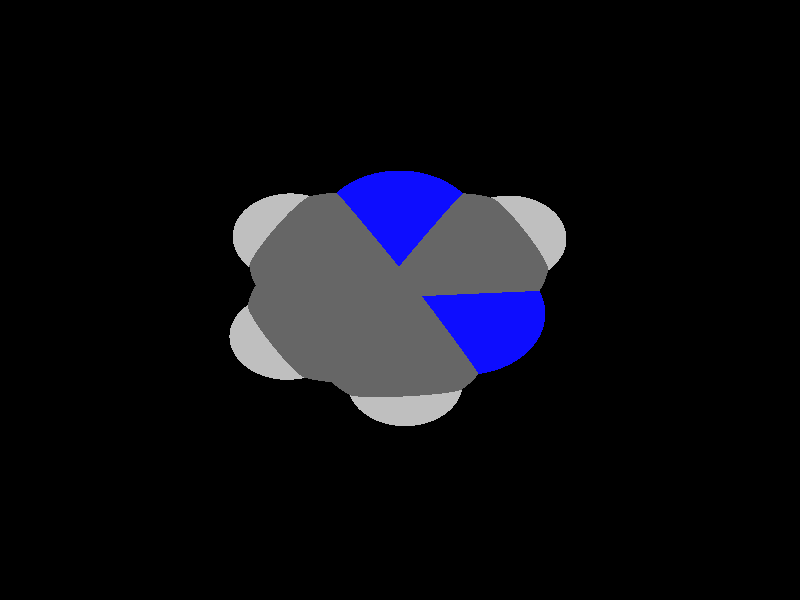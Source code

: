 global_settings {
	ambient_light rgb <0.200000002980232, 0.200000002980232, 0.200000002980232>
	max_trace_level 15
}

background { color rgb <0,0,0> }

camera {
	perspective
	location <0.87927245755283, -0.749595084914615, -20.7982925414154>
	angle 40
	up <0.764451841007682, -0.640545432969613, 0.0729035738612088>
	right <0.642254475994925, 0.766491479446761, 0> * 1
	direction <-0.0558799681858341, 0.046822646628388, 0.997338993982619> }

light_source {
	<27.5744395113001, 2.94485350231564, -23.6186414034195>
	color rgb <1, 1, 1>
	fade_distance 49.9175300484901
	fade_power 0
	spotlight
	area_light <20, 0, 0>, <0, 0, 20>, 20, 20
	circular
	orient
	point_at <-27.5744395113001, -2.94485350231564, 23.6186414034195>
}

light_source {
	<-0.165409047553927, -25.9112829670348, 13.7198829970742>
	color rgb <0.300000011920929, 0.300000011920929, 0.300000011920929> shadowless
	fade_distance 49.9175300484901
	fade_power 0
	parallel
	point_at <0.165409047553927, 25.9112829670348, -13.7198829970742>
}

#default {
	finish {ambient 0.5 diffuse 1 specular 0.2 roughness .01 metallic 1}
}

union {
cylinder {
	<1.0480646258564, -0.98468059582904, 0.178768025203382>, 	<0.422360461019265, -1.19165244209123, 0.153424805853929>, 0.075
	pigment { rgbt <0.0500000007450581, 0.0500000007450581, 1, 0> }
}
cylinder {
	<0.978048995905547, -0.771306651453379, 0.16482630995176>, 	<0.352344831068409, -0.978278497715566, 0.139483090602308>, 0.075
	pigment { rgbt <0.0500000007450581, 0.0500000007450581, 1, 0> }
}
cylinder {
	<0.422360461019265, -1.19165244209123, 0.153424805853929>, 	<-0.228958771442013, -1.40709729866122, 0.127044086174558>, 0.075
	pigment { rgbt <0.400000005960464, 0.400000005960464, 0.400000005960464, 0> }
}
cylinder {
	<0.352344831068409, -0.978278497715566, 0.139483090602308>, 	<-0.298974401392869, -1.19372335428555, 0.113102370922937>, 0.075
	pigment { rgbt <0.400000005960464, 0.400000005960464, 0.400000005960464, 0> }
}
cylinder {
	<1.01305681088097, -0.87799362364121, 0.171797167577571>, 	<1.09820482127036, -0.226361513937148, 0.145972693197286>, 0.075
	pigment { rgbt <0.0500000007450581, 0.0500000007450581, 1, 0> }
}
cylinder {
	<1.09820482127036, -0.226361513937148, 0.145972693197286>, 	<1.1868484529911, 0.452022355349505, 0.119088034520248>, 0.075
	pigment { rgbt <0.400000005960464, 0.400000005960464, 0.400000005960464, 0> }
}
cylinder {
	<-0.263966586417441, -1.30041032647338, 0.120073228548748>, 	<-0.803058164190093, -0.875985989974243, 0.0699377234351024>, 0.075
	pigment { rgbt <0.400000005960464, 0.400000005960464, 0.400000005960464, 0> }
}
cylinder {
	<-0.803058164190093, -0.875985989974243, 0.0699377234351024>, 	<-1.34214974196275, -0.451561653475102, 0.0198022183214572>, 0.075
	pigment { rgbt <0.400000005960464, 0.400000005960464, 0.400000005960464, 0> }
}
cylinder {
	<-0.263966586417441, -1.30041032647338, 0.120073228548748>, 	<-0.346385867627368, -1.95928068303582, 0.146390447714466>, 0.075
	pigment { rgbt <0.400000005960464, 0.400000005960464, 0.400000005960464, 0> }
}
cylinder {
	<-0.346385867627368, -1.95928068303582, 0.146390447714466>, 	<-0.39866657567578, -2.37721940134928, 0.163084148892769>, 0.075
	pigment { rgbt <0.75, 0.75, 0.75, 0> }
}
cylinder {
	<-1.45173957725785, -0.42720482459465, 0.012517790623978>, 	<-1.30110629151442, 0.243650791864034, -0.0105398232318849>, 0.075
	pigment { rgbt <0.400000005960464, 0.400000005960464, 0.400000005960464, 0> }
}
cylinder {
	<-1.23255990666764, -0.475918482355553, 0.0270866460189364>, 	<-1.08192662092421, 0.194937134103131, 0.00402903216307353>, 0.075
	pigment { rgbt <0.400000005960464, 0.400000005960464, 0.400000005960464, 0> }
}
cylinder {
	<-1.30110629151442, 0.243650791864034, -0.0105398232318849>, 	<-1.15047300577099, 0.914506408322718, -0.0335974370877478>, 0.075
	pigment { rgbt <0.400000005960464, 0.400000005960464, 0.400000005960464, 0> }
}
cylinder {
	<-1.08192662092421, 0.194937134103131, 0.00402903216307353>, 	<-0.931293335180773, 0.865792750561815, -0.0190285816927894>, 0.075
	pigment { rgbt <0.400000005960464, 0.400000005960464, 0.400000005960464, 0> }
}
cylinder {
	<-1.34214974196275, -0.451561653475102, 0.0198022183214572>, 	<-1.96492245972671, -0.674071407829884, -0.00464721966303769>, 0.075
	pigment { rgbt <0.400000005960464, 0.400000005960464, 0.400000005960464, 0> }
}
cylinder {
	<-1.96492245972671, -0.674071407829884, -0.00464721966303769>, 	<-2.3590187004692, -0.81487760440606, -0.0201190464195973>, 0.075
	pigment { rgbt <0.75, 0.75, 0.75, 0> }
}
cylinder {
	<-1.04088317047588, 0.890149579442266, -0.0263130093902686>, 	<-0.400432951816928, 1.13624016603624, -0.00198022156693015>, 0.075
	pigment { rgbt <0.400000005960464, 0.400000005960464, 0.400000005960464, 0> }
}
cylinder {
	<-0.400432951816928, 1.13624016603624, -0.00198022156693015>, 	<0.214829654812743, 1.37265250748547, 0.0213956069152617>, 0.075
	pigment { rgbt <0.0500000007450581, 0.0500000007450581, 1, 0> }
}
cylinder {
	<0.29216365134752, 1.45435596990997, 0.0218928068828364>, 	<0.768397523658856, 1.00329960851043, 0.069756534601897>, 0.075
	pigment { rgbt <0.0500000007450581, 0.0500000007450581, 1, 0> }
}
cylinder {
	<0.137495658277966, 1.29094904506098, 0.020898406947687>, 	<0.613729530589302, 0.839892683661431, 0.0687621346667477>, 0.075
	pigment { rgbt <0.0500000007450581, 0.0500000007450581, 1, 0> }
}
cylinder {
	<0.768397523658856, 1.00329960851043, 0.069756534601897>, 	<1.26418244952587, 0.533725817774003, 0.119585234487822>, 0.075
	pigment { rgbt <0.400000005960464, 0.400000005960464, 0.400000005960464, 0> }
}
cylinder {
	<0.613729530589302, 0.839892683661431, 0.0687621346667477>, 	<1.10951445645632, 0.370318892925007, 0.118590834552673>, 0.075
	pigment { rgbt <0.400000005960464, 0.400000005960464, 0.400000005960464, 0> }
}
cylinder {
	<1.1868484529911, 0.452022355349505, 0.119088034520248>, 	<1.81140716656785, 0.675170540426623, 0.143607499820753>, 0.075
	pigment { rgbt <0.400000005960464, 0.400000005960464, 0.400000005960464, 0> }
}
cylinder {
	<1.81140716656785, 0.675170540426623, 0.143607499820753>, 	<2.20728943840237, 0.816615065246662, 0.159149387903207>, 0.075
	pigment { rgbt <0.75, 0.75, 0.75, 0> }
}
cylinder {
	<-1.04088317047588, 0.890149579442266, -0.0263130093902686>, 	<-1.51955908276986, 1.34854654130851, -0.0746582440845684>, 0.075
	pigment { rgbt <0.400000005960464, 0.400000005960464, 0.400000005960464, 0> }
}
cylinder {
	<-1.51955908276986, 1.34854654130851, -0.0746582440845684>, 	<-1.8231957440319, 1.63931973348085, -0.105324891963628>, 0.075
	pigment { rgbt <0.75, 0.75, 0.75, 0> }
}
sphere {
	<1.01305681088097, -0.87799362364121, 0.171797167577571>, 0.3834
	pigment { rgbt <0.0500000007450581, 0.0500000007450581, 1,0> }
}
sphere {
	<-0.263966586417441, -1.30041032647338, 0.120073228548748>, 0.4104
	pigment { rgbt <0.400000005960464, 0.400000005960464, 0.400000005960464,0> }
}
sphere {
	<-1.34214974196275, -0.451561653475102, 0.0198022183214572>, 0.4104
	pigment { rgbt <0.400000005960464, 0.400000005960464, 0.400000005960464,0> }
}
sphere {
	<-1.04088317047588, 0.890149579442266, -0.0263130093902686>, 0.4104
	pigment { rgbt <0.400000005960464, 0.400000005960464, 0.400000005960464,0> }
}
sphere {
	<0.214829654812743, 1.37265250748547, 0.0213956069152617>, 0.3834
	pigment { rgbt <0.0500000007450581, 0.0500000007450581, 1,0> }
}
sphere {
	<1.1868484529911, 0.452022355349505, 0.119088034520248>, 0.4104
	pigment { rgbt <0.400000005960464, 0.400000005960464, 0.400000005960464,0> }
}
sphere {
	<-0.39866657567578, -2.37721940134928, 0.163084148892769>, 0.1674
	pigment { rgbt <0.75, 0.75, 0.75,0> }
}
sphere {
	<-2.3590187004692, -0.81487760440606, -0.0201190464195973>, 0.1674
	pigment { rgbt <0.75, 0.75, 0.75,0> }
}
sphere {
	<2.20728943840237, 0.816615065246662, 0.159149387903207>, 0.1674
	pigment { rgbt <0.75, 0.75, 0.75,0> }
}
sphere {
	<-1.8231957440319, 1.63931973348085, -0.105324891963628>, 0.1674
	pigment { rgbt <0.75, 0.75, 0.75,0> }
}
}
merge {
}
union {
}
merge {
sphere {
	<1.01305681088097, -0.87799362364121, 0.171797167577571>, 1.549845
	pigment { rgbt <0, 0, 0,0> }
}
sphere {
	<-0.263966586417441, -1.30041032647338, 0.120073228548748>, 1.69983
	pigment { rgbt <0, 0, 0,0> }
}
sphere {
	<-1.34214974196275, -0.451561653475102, 0.0198022183214572>, 1.69983
	pigment { rgbt <0, 0, 0,0> }
}
sphere {
	<-1.04088317047588, 0.890149579442266, -0.0263130093902686>, 1.69983
	pigment { rgbt <0, 0, 0,0> }
}
sphere {
	<0.214829654812743, 1.37265250748547, 0.0213956069152617>, 1.549845
	pigment { rgbt <0, 0, 0,0> }
}
sphere {
	<1.1868484529911, 0.452022355349505, 0.119088034520248>, 1.69983
	pigment { rgbt <0, 0, 0,0> }
}
sphere {
	<-0.39866657567578, -2.37721940134928, 0.163084148892769>, 1.09989
	pigment { rgbt <0, 0, 0,0> }
}
sphere {
	<-2.3590187004692, -0.81487760440606, -0.0201190464195973>, 1.09989
	pigment { rgbt <0, 0, 0,0> }
}
sphere {
	<2.20728943840237, 0.816615065246662, 0.159149387903207>, 1.09989
	pigment { rgbt <0, 0, 0,0> }
}
sphere {
	<-1.8231957440319, 1.63931973348085, -0.105324891963628>, 1.09989
	pigment { rgbt <0, 0, 0,0> }
}
sphere {
	<1.01305681088097, -0.87799362364121, 0.171797167577571>, 1.55
	pigment { rgbt <0.0500000007450581, 0.0500000007450581, 1,0.350000023841858> }
}
sphere {
	<-0.263966586417441, -1.30041032647338, 0.120073228548748>, 1.7
	pigment { rgbt <0.400000005960464, 0.400000005960464, 0.400000005960464,0.350000023841858> }
}
sphere {
	<-1.34214974196275, -0.451561653475102, 0.0198022183214572>, 1.7
	pigment { rgbt <0.400000005960464, 0.400000005960464, 0.400000005960464,0.350000023841858> }
}
sphere {
	<-1.04088317047588, 0.890149579442266, -0.0263130093902686>, 1.7
	pigment { rgbt <0.400000005960464, 0.400000005960464, 0.400000005960464,0.350000023841858> }
}
sphere {
	<0.214829654812743, 1.37265250748547, 0.0213956069152617>, 1.55
	pigment { rgbt <0.0500000007450581, 0.0500000007450581, 1,0.350000023841858> }
}
sphere {
	<1.1868484529911, 0.452022355349505, 0.119088034520248>, 1.7
	pigment { rgbt <0.400000005960464, 0.400000005960464, 0.400000005960464,0.350000023841858> }
}
sphere {
	<-0.39866657567578, -2.37721940134928, 0.163084148892769>, 1.1
	pigment { rgbt <0.75, 0.75, 0.75,0.350000023841858> }
}
sphere {
	<-2.3590187004692, -0.81487760440606, -0.0201190464195973>, 1.1
	pigment { rgbt <0.75, 0.75, 0.75,0.350000023841858> }
}
sphere {
	<2.20728943840237, 0.816615065246662, 0.159149387903207>, 1.1
	pigment { rgbt <0.75, 0.75, 0.75,0.350000023841858> }
}
sphere {
	<-1.8231957440319, 1.63931973348085, -0.105324891963628>, 1.1
	pigment { rgbt <0.75, 0.75, 0.75,0.350000023841858> }
}
}

